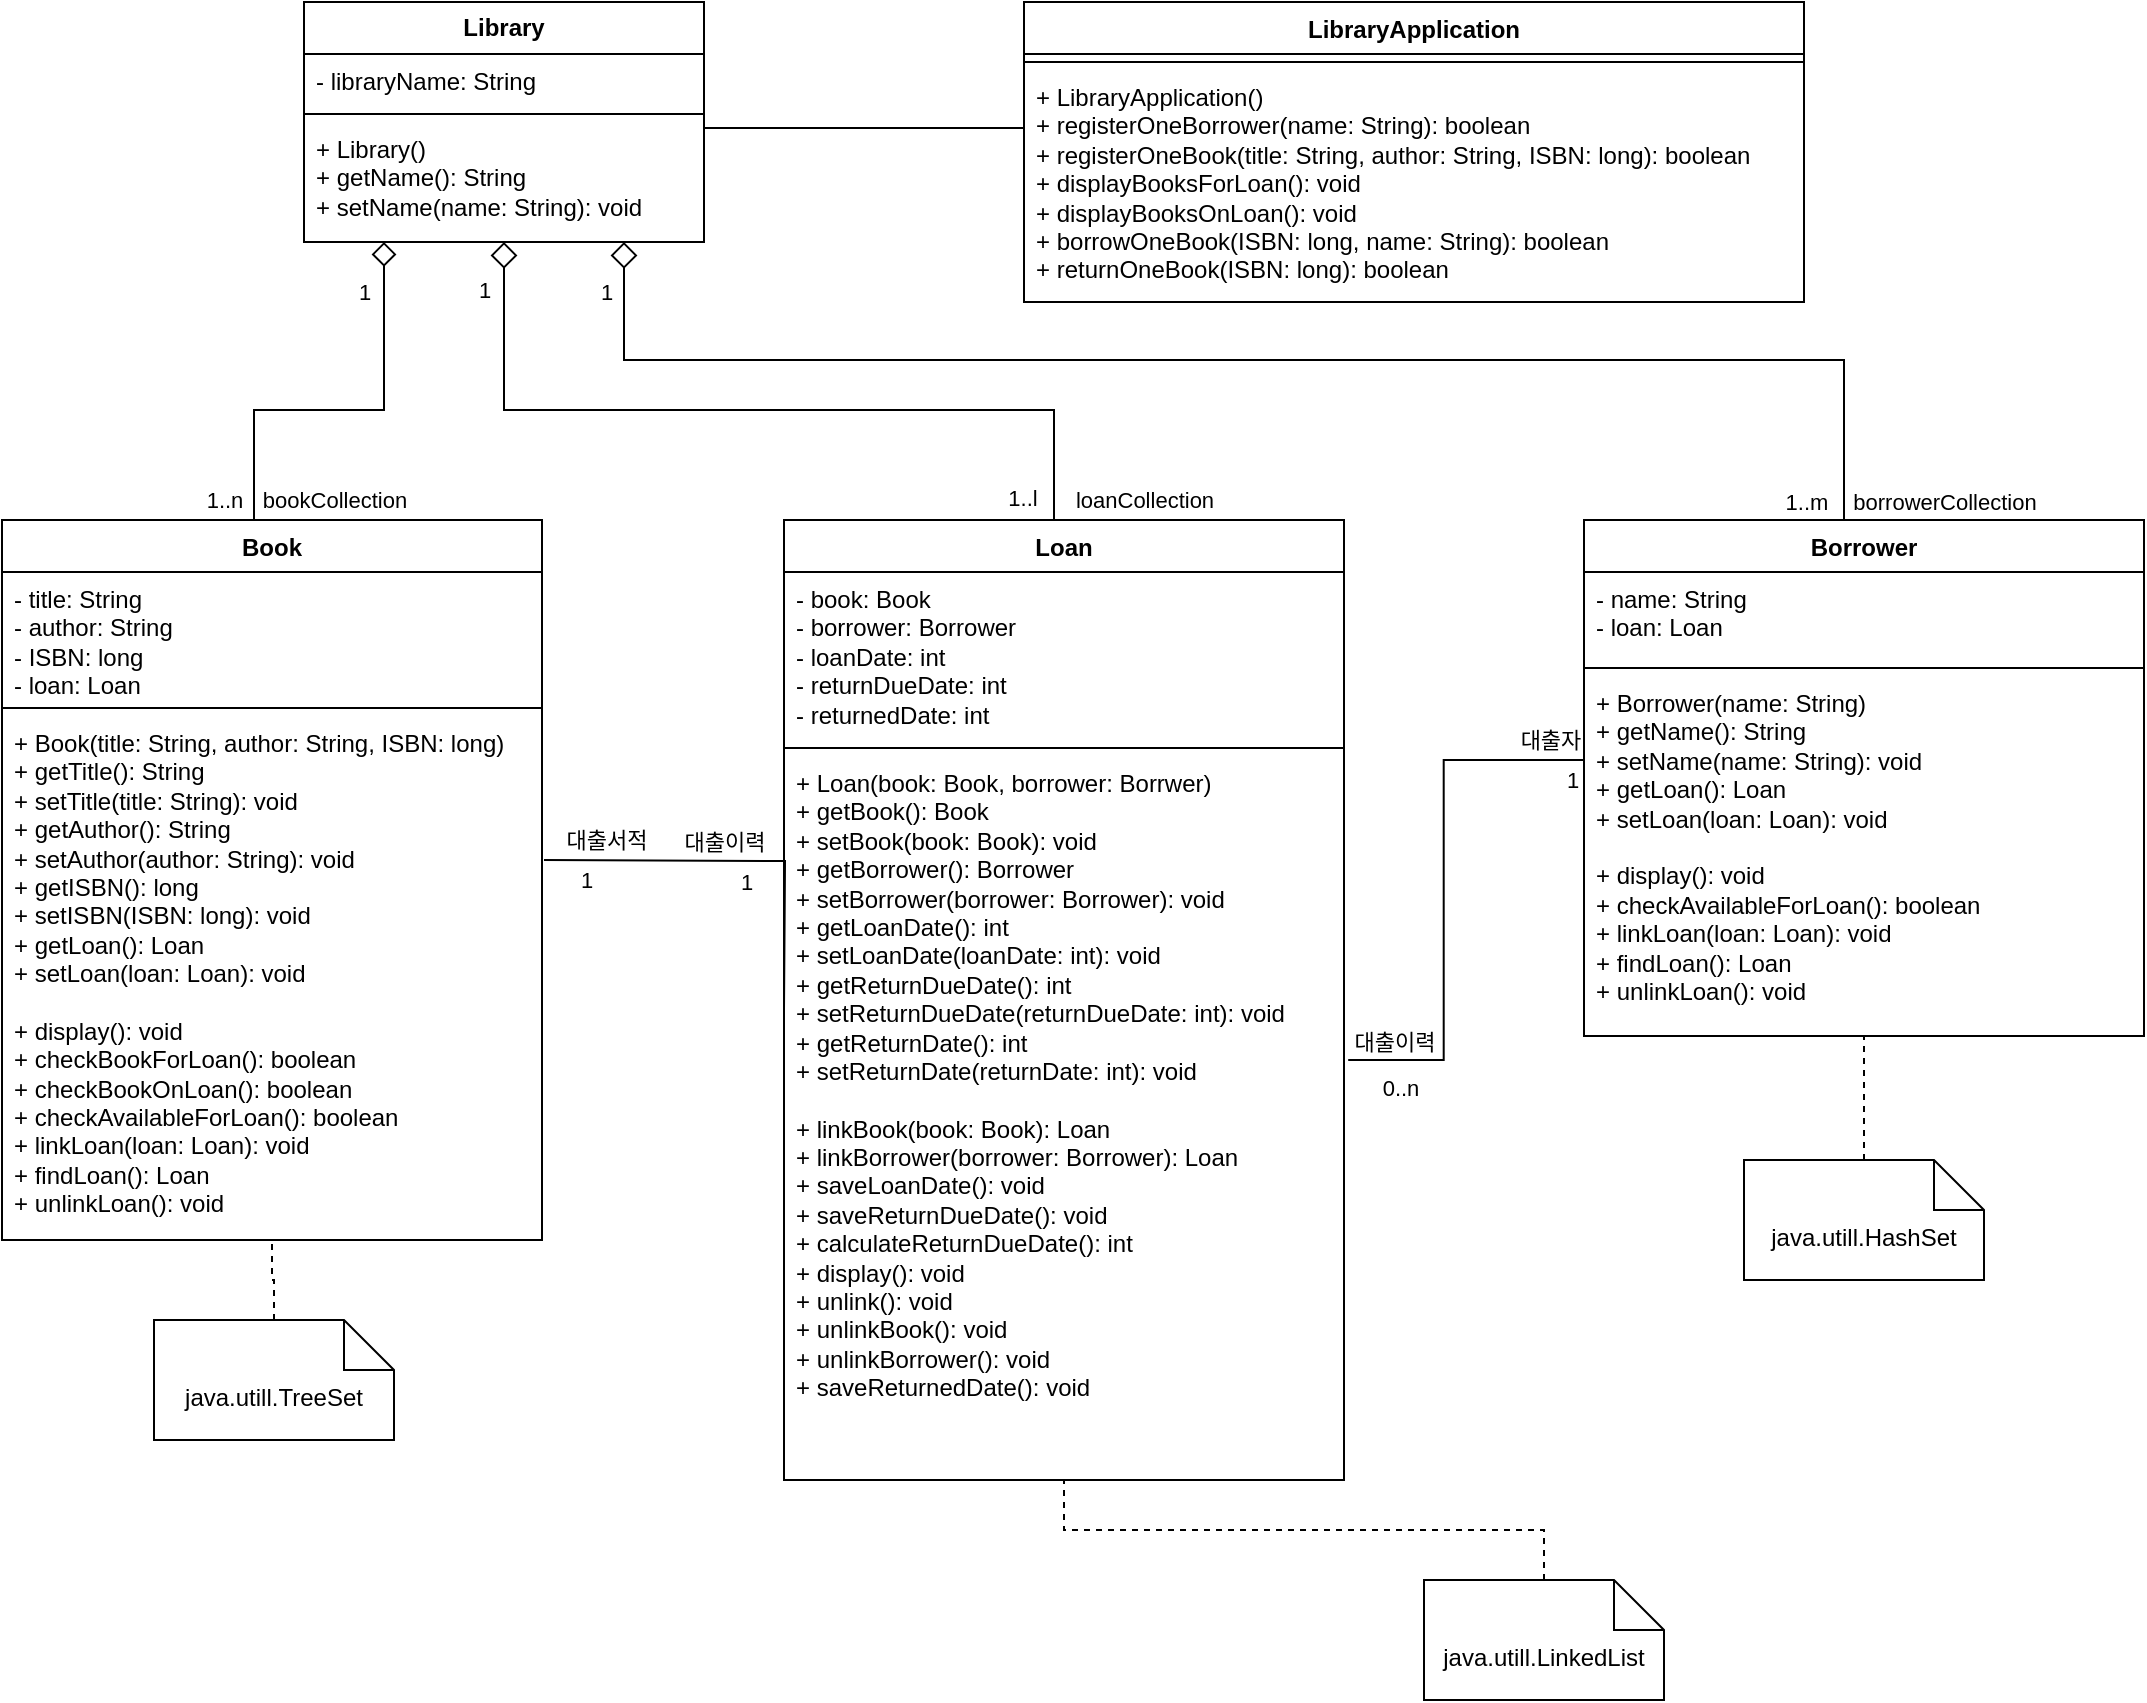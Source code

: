 <mxfile version="22.1.5" type="google">
  <diagram name="Page-1" id="c4acf3e9-155e-7222-9cf6-157b1a14988f">
    <mxGraphModel grid="1" page="1" gridSize="10" guides="1" tooltips="1" connect="1" arrows="1" fold="1" pageScale="1" pageWidth="850" pageHeight="1100" background="none" math="0" shadow="0">
      <root>
        <mxCell id="0" />
        <mxCell id="1" parent="0" />
        <mxCell id="Milk-nHkZDeJSsroibHT-47" style="edgeStyle=orthogonalEdgeStyle;rounded=0;orthogonalLoop=1;jettySize=auto;html=1;exitX=1;exitY=0.5;exitDx=0;exitDy=0;endArrow=none;endFill=0;" edge="1" parent="1" source="4uGhfkRg-FRaIyeT05ik-1" target="Milk-nHkZDeJSsroibHT-5">
          <mxGeometry relative="1" as="geometry">
            <Array as="points">
              <mxPoint x="-350" y="124" />
              <mxPoint x="-350" y="124" />
            </Array>
          </mxGeometry>
        </mxCell>
        <mxCell id="Milk-nHkZDeJSsroibHT-5" value="LibraryApplication" style="swimlane;fontStyle=1;align=center;verticalAlign=top;childLayout=stackLayout;horizontal=1;startSize=26;horizontalStack=0;resizeParent=1;resizeParentMax=0;resizeLast=0;collapsible=1;marginBottom=0;whiteSpace=wrap;html=1;" vertex="1" parent="1">
          <mxGeometry x="-280" y="61" width="390" height="150" as="geometry">
            <mxRectangle x="440" y="47" width="150" height="30" as="alternateBounds" />
          </mxGeometry>
        </mxCell>
        <mxCell id="Milk-nHkZDeJSsroibHT-7" value="" style="line;strokeWidth=1;fillColor=none;align=left;verticalAlign=middle;spacingTop=-1;spacingLeft=3;spacingRight=3;rotatable=0;labelPosition=right;points=[];portConstraint=eastwest;strokeColor=inherit;" vertex="1" parent="Milk-nHkZDeJSsroibHT-5">
          <mxGeometry y="26" width="390" height="8" as="geometry" />
        </mxCell>
        <mxCell id="Milk-nHkZDeJSsroibHT-8" value="+ LibraryApplication()&lt;br&gt;+ registerOneBorrower(name: String): boolean&lt;br&gt;+ registerOneBook(title: String, author: String, ISBN: long): boolean&lt;br&gt;+ displayBooksForLoan(): void&lt;br&gt;+ displayBooksOnLoan(): void&lt;br&gt;+&amp;nbsp;borrowOneBook(ISBN: long, name: String): boolean&lt;br&gt;+ returnOneBook(ISBN: long): boolean" style="text;strokeColor=none;fillColor=none;align=left;verticalAlign=top;spacingLeft=4;spacingRight=4;overflow=hidden;rotatable=0;points=[[0,0.5],[1,0.5]];portConstraint=eastwest;whiteSpace=wrap;html=1;" vertex="1" parent="Milk-nHkZDeJSsroibHT-5">
          <mxGeometry y="34" width="390" height="116" as="geometry" />
        </mxCell>
        <mxCell id="Milk-nHkZDeJSsroibHT-17" style="edgeStyle=orthogonalEdgeStyle;rounded=0;orthogonalLoop=1;jettySize=auto;html=1;exitX=0.5;exitY=0;exitDx=0;exitDy=0;endArrow=diamond;endFill=0;strokeWidth=1;endSize=10;" edge="1" parent="1" source="Milk-nHkZDeJSsroibHT-13" target="4uGhfkRg-FRaIyeT05ik-1">
          <mxGeometry relative="1" as="geometry">
            <mxPoint x="-570" y="144" as="targetPoint" />
            <Array as="points">
              <mxPoint x="-665" y="265" />
              <mxPoint x="-600" y="265" />
            </Array>
          </mxGeometry>
        </mxCell>
        <mxCell id="Milk-nHkZDeJSsroibHT-38" value="1..n" style="edgeLabel;html=1;align=center;verticalAlign=middle;resizable=0;points=[];" connectable="0" vertex="1" parent="Milk-nHkZDeJSsroibHT-17">
          <mxGeometry x="-0.849" y="2" relative="1" as="geometry">
            <mxPoint x="-13" y="-3" as="offset" />
          </mxGeometry>
        </mxCell>
        <mxCell id="Milk-nHkZDeJSsroibHT-39" value="bookCollection" style="edgeLabel;html=1;align=center;verticalAlign=middle;resizable=0;points=[];" connectable="0" vertex="1" parent="Milk-nHkZDeJSsroibHT-17">
          <mxGeometry x="-0.906" y="1" relative="1" as="geometry">
            <mxPoint x="41" y="-9" as="offset" />
          </mxGeometry>
        </mxCell>
        <mxCell id="Milk-nHkZDeJSsroibHT-44" value="1" style="edgeLabel;html=1;align=center;verticalAlign=middle;resizable=0;points=[];" connectable="0" vertex="1" parent="Milk-nHkZDeJSsroibHT-17">
          <mxGeometry x="0.853" y="-1" relative="1" as="geometry">
            <mxPoint x="-11" y="9" as="offset" />
          </mxGeometry>
        </mxCell>
        <mxCell id="Milk-nHkZDeJSsroibHT-26" style="edgeStyle=orthogonalEdgeStyle;rounded=0;orthogonalLoop=1;jettySize=auto;html=1;endArrow=none;endFill=0;" edge="1" parent="1">
          <mxGeometry relative="1" as="geometry">
            <Array as="points" />
            <mxPoint x="-520" y="489.999" as="sourcePoint" />
            <mxPoint x="-400" y="564.97" as="targetPoint" />
          </mxGeometry>
        </mxCell>
        <mxCell id="Milk-nHkZDeJSsroibHT-35" value="1" style="edgeLabel;html=1;align=center;verticalAlign=middle;resizable=0;points=[];" connectable="0" vertex="1" parent="Milk-nHkZDeJSsroibHT-26">
          <mxGeometry x="-0.556" y="-2" relative="1" as="geometry">
            <mxPoint x="-23" y="8" as="offset" />
          </mxGeometry>
        </mxCell>
        <mxCell id="Milk-nHkZDeJSsroibHT-36" value="대출서적" style="edgeLabel;html=1;align=center;verticalAlign=middle;resizable=0;points=[];" connectable="0" vertex="1" parent="Milk-nHkZDeJSsroibHT-26">
          <mxGeometry x="-0.657" y="3" relative="1" as="geometry">
            <mxPoint x="-3" y="-7" as="offset" />
          </mxGeometry>
        </mxCell>
        <mxCell id="Milk-nHkZDeJSsroibHT-37" value="대출이력" style="edgeLabel;html=1;align=center;verticalAlign=middle;resizable=0;points=[];" connectable="0" vertex="1" parent="Milk-nHkZDeJSsroibHT-26">
          <mxGeometry x="0.79" y="3" relative="1" as="geometry">
            <mxPoint x="-33" y="-64" as="offset" />
          </mxGeometry>
        </mxCell>
        <mxCell id="Milk-nHkZDeJSsroibHT-13" value="Book" style="swimlane;fontStyle=1;align=center;verticalAlign=top;childLayout=stackLayout;horizontal=1;startSize=26;horizontalStack=0;resizeParent=1;resizeParentMax=0;resizeLast=0;collapsible=1;marginBottom=0;whiteSpace=wrap;html=1;" vertex="1" parent="1">
          <mxGeometry x="-791" y="320" width="270" height="360" as="geometry" />
        </mxCell>
        <mxCell id="Milk-nHkZDeJSsroibHT-14" value="- title: String&lt;br&gt;- author: String&lt;br&gt;- ISBN: long&lt;br&gt;- loan: Loan" style="text;strokeColor=none;fillColor=none;align=left;verticalAlign=top;spacingLeft=4;spacingRight=4;overflow=hidden;rotatable=0;points=[[0,0.5],[1,0.5]];portConstraint=eastwest;whiteSpace=wrap;html=1;" vertex="1" parent="Milk-nHkZDeJSsroibHT-13">
          <mxGeometry y="26" width="270" height="64" as="geometry" />
        </mxCell>
        <mxCell id="Milk-nHkZDeJSsroibHT-15" value="" style="line;strokeWidth=1;fillColor=none;align=left;verticalAlign=middle;spacingTop=-1;spacingLeft=3;spacingRight=3;rotatable=0;labelPosition=right;points=[];portConstraint=eastwest;strokeColor=inherit;" vertex="1" parent="Milk-nHkZDeJSsroibHT-13">
          <mxGeometry y="90" width="270" height="8" as="geometry" />
        </mxCell>
        <mxCell id="Milk-nHkZDeJSsroibHT-16" value="+ Book(title: String, author: String, ISBN: long)&lt;br&gt;+ getTitle(): String&lt;br&gt;+ setTitle(title: String): void&lt;br&gt;+ getAuthor(): String&lt;br style=&quot;border-color: var(--border-color);&quot;&gt;+ setAuthor(author: String): void&lt;br&gt;+ getISBN(): long&lt;br style=&quot;border-color: var(--border-color);&quot;&gt;+ setISBN(ISBN: long): void&lt;br&gt;+ getLoan(): Loan&lt;br&gt;+ setLoan(loan: Loan): void&lt;br&gt;&lt;br&gt;+ display(): void&lt;br&gt;+ checkBookForLoan(): boolean&lt;br&gt;+ checkBookOnLoan(): boolean&lt;br&gt;+ checkAvailableForLoan(): boolean&lt;br&gt;+ linkLoan(loan: Loan): void&lt;br&gt;+ findLoan(): Loan&lt;br&gt;+ unlinkLoan(): void" style="text;strokeColor=none;fillColor=none;align=left;verticalAlign=top;spacingLeft=4;spacingRight=4;overflow=hidden;rotatable=0;points=[[0,0.5],[1,0.5]];portConstraint=eastwest;whiteSpace=wrap;html=1;" vertex="1" parent="Milk-nHkZDeJSsroibHT-13">
          <mxGeometry y="98" width="270" height="262" as="geometry" />
        </mxCell>
        <mxCell id="Milk-nHkZDeJSsroibHT-18" value="Loan" style="swimlane;fontStyle=1;align=center;verticalAlign=top;childLayout=stackLayout;horizontal=1;startSize=26;horizontalStack=0;resizeParent=1;resizeParentMax=0;resizeLast=0;collapsible=1;marginBottom=0;whiteSpace=wrap;html=1;" vertex="1" parent="1">
          <mxGeometry x="-400" y="320" width="280" height="480" as="geometry">
            <mxRectangle x="-400" y="320" width="70" height="30" as="alternateBounds" />
          </mxGeometry>
        </mxCell>
        <mxCell id="Milk-nHkZDeJSsroibHT-19" value="- book: Book&lt;br&gt;- borrower: Borrower&lt;br&gt;- loanDate: int&lt;br&gt;- returnDueDate: int&lt;br&gt;- returnedDate: int" style="text;strokeColor=none;fillColor=none;align=left;verticalAlign=top;spacingLeft=4;spacingRight=4;overflow=hidden;rotatable=0;points=[[0,0.5],[1,0.5]];portConstraint=eastwest;whiteSpace=wrap;html=1;" vertex="1" parent="Milk-nHkZDeJSsroibHT-18">
          <mxGeometry y="26" width="280" height="84" as="geometry" />
        </mxCell>
        <mxCell id="Milk-nHkZDeJSsroibHT-20" value="" style="line;strokeWidth=1;fillColor=none;align=left;verticalAlign=middle;spacingTop=-1;spacingLeft=3;spacingRight=3;rotatable=0;labelPosition=right;points=[];portConstraint=eastwest;strokeColor=inherit;" vertex="1" parent="Milk-nHkZDeJSsroibHT-18">
          <mxGeometry y="110" width="280" height="8" as="geometry" />
        </mxCell>
        <mxCell id="Milk-nHkZDeJSsroibHT-21" value="+ Loan(book: Book, borrower: Borrwer)&lt;br&gt;+ getBook(): Book&lt;br style=&quot;border-color: var(--border-color);&quot;&gt;+ setBook(book: Book): void&lt;br&gt;+ getBorrower(): Borrower&lt;br style=&quot;border-color: var(--border-color);&quot;&gt;+ setBorrower(borrower: Borrower): void&lt;br&gt;+ getLoanDate(): int&lt;br style=&quot;border-color: var(--border-color);&quot;&gt;+ setLoanDate(loanDate: int): void&lt;br&gt;+ getReturnDueDate(): int&lt;br style=&quot;border-color: var(--border-color);&quot;&gt;+ setReturnDueDate(returnDueDate: int): void&lt;br&gt;+ getReturnDate(): int&lt;br style=&quot;border-color: var(--border-color);&quot;&gt;+ setReturnDate(returnDate: int): void&lt;br&gt;&lt;br&gt;+ linkBook(book: Book): Loan&lt;br&gt;+ linkBorrower(borrower: Borrower): Loan&lt;br&gt;+ saveLoanDate(): void&lt;br&gt;+ saveReturnDueDate(): void&lt;br&gt;+ calculateReturnDueDate(): int&lt;br&gt;+ display(): void&lt;br&gt;+ unlink(): void&lt;br&gt;+ unlinkBook(): void&lt;br&gt;+ unlinkBorrower(): void&lt;br&gt;+ saveReturnedDate(): void" style="text;strokeColor=none;fillColor=none;align=left;verticalAlign=top;spacingLeft=4;spacingRight=4;overflow=hidden;rotatable=0;points=[[0,0.5],[1,0.5]];portConstraint=eastwest;whiteSpace=wrap;html=1;" vertex="1" parent="Milk-nHkZDeJSsroibHT-18">
          <mxGeometry y="118" width="280" height="362" as="geometry" />
        </mxCell>
        <mxCell id="Milk-nHkZDeJSsroibHT-27" style="edgeStyle=orthogonalEdgeStyle;rounded=0;orthogonalLoop=1;jettySize=auto;html=1;endArrow=none;endFill=0;entryX=1.008;entryY=0.422;entryDx=0;entryDy=0;entryPerimeter=0;" edge="1" parent="1">
          <mxGeometry relative="1" as="geometry">
            <Array as="points">
              <mxPoint x="-70.17" y="440" />
              <mxPoint x="-70.17" y="590" />
              <mxPoint x="-118.17" y="590" />
            </Array>
            <mxPoint x="-0.17" y="440" as="sourcePoint" />
            <mxPoint x="-117.93" y="590.764" as="targetPoint" />
          </mxGeometry>
        </mxCell>
        <mxCell id="Milk-nHkZDeJSsroibHT-30" value="0..n" style="edgeLabel;html=1;align=center;verticalAlign=middle;resizable=0;points=[];" connectable="0" vertex="1" parent="Milk-nHkZDeJSsroibHT-27">
          <mxGeometry x="0.491" relative="1" as="geometry">
            <mxPoint x="-22" y="34" as="offset" />
          </mxGeometry>
        </mxCell>
        <mxCell id="Milk-nHkZDeJSsroibHT-31" value="1" style="edgeLabel;html=1;align=center;verticalAlign=middle;resizable=0;points=[];" connectable="0" vertex="1" parent="Milk-nHkZDeJSsroibHT-27">
          <mxGeometry x="-0.742" relative="1" as="geometry">
            <mxPoint x="28" y="10" as="offset" />
          </mxGeometry>
        </mxCell>
        <mxCell id="Milk-nHkZDeJSsroibHT-32" value="대출이력" style="edgeLabel;html=1;align=center;verticalAlign=middle;resizable=0;points=[];" connectable="0" vertex="1" parent="Milk-nHkZDeJSsroibHT-27">
          <mxGeometry x="0.36" y="-1" relative="1" as="geometry">
            <mxPoint x="-24" y="28" as="offset" />
          </mxGeometry>
        </mxCell>
        <mxCell id="Milk-nHkZDeJSsroibHT-33" value="대출자" style="edgeLabel;html=1;align=center;verticalAlign=middle;resizable=0;points=[];" connectable="0" vertex="1" parent="Milk-nHkZDeJSsroibHT-27">
          <mxGeometry x="-0.503" relative="1" as="geometry">
            <mxPoint x="49" y="-10" as="offset" />
          </mxGeometry>
        </mxCell>
        <mxCell id="Milk-nHkZDeJSsroibHT-29" style="edgeStyle=orthogonalEdgeStyle;rounded=0;orthogonalLoop=1;jettySize=auto;html=1;exitX=0.5;exitY=0;exitDx=0;exitDy=0;endArrow=diamond;endFill=0;startSize=6;endSize=11;" edge="1" parent="1" source="Milk-nHkZDeJSsroibHT-22" target="4uGhfkRg-FRaIyeT05ik-1">
          <mxGeometry relative="1" as="geometry">
            <mxPoint x="-490" y="144" as="targetPoint" />
            <Array as="points">
              <mxPoint x="130" y="320" />
              <mxPoint x="130" y="240" />
              <mxPoint x="-480" y="240" />
            </Array>
          </mxGeometry>
        </mxCell>
        <mxCell id="Milk-nHkZDeJSsroibHT-42" value="1..m" style="edgeLabel;html=1;align=center;verticalAlign=middle;resizable=0;points=[];" connectable="0" vertex="1" parent="Milk-nHkZDeJSsroibHT-29">
          <mxGeometry x="-0.98" y="-1" relative="1" as="geometry">
            <mxPoint x="-22" y="-8" as="offset" />
          </mxGeometry>
        </mxCell>
        <mxCell id="Milk-nHkZDeJSsroibHT-43" value="borrowerCollection" style="edgeLabel;html=1;align=center;verticalAlign=middle;resizable=0;points=[];" connectable="0" vertex="1" parent="Milk-nHkZDeJSsroibHT-29">
          <mxGeometry x="-0.969" relative="1" as="geometry">
            <mxPoint x="50" y="-7" as="offset" />
          </mxGeometry>
        </mxCell>
        <mxCell id="Milk-nHkZDeJSsroibHT-46" value="1" style="edgeLabel;html=1;align=center;verticalAlign=middle;resizable=0;points=[];" connectable="0" vertex="1" parent="Milk-nHkZDeJSsroibHT-29">
          <mxGeometry x="0.945" y="3" relative="1" as="geometry">
            <mxPoint x="-6" y="4" as="offset" />
          </mxGeometry>
        </mxCell>
        <mxCell id="Milk-nHkZDeJSsroibHT-22" value="Borrower" style="swimlane;fontStyle=1;align=center;verticalAlign=top;childLayout=stackLayout;horizontal=1;startSize=26;horizontalStack=0;resizeParent=1;resizeParentMax=0;resizeLast=0;collapsible=1;marginBottom=0;whiteSpace=wrap;html=1;" vertex="1" parent="1">
          <mxGeometry y="320" width="280" height="258" as="geometry" />
        </mxCell>
        <mxCell id="Milk-nHkZDeJSsroibHT-23" value="- name: String&lt;br&gt;- loan: Loan" style="text;strokeColor=none;fillColor=none;align=left;verticalAlign=top;spacingLeft=4;spacingRight=4;overflow=hidden;rotatable=0;points=[[0,0.5],[1,0.5]];portConstraint=eastwest;whiteSpace=wrap;html=1;" vertex="1" parent="Milk-nHkZDeJSsroibHT-22">
          <mxGeometry y="26" width="280" height="44" as="geometry" />
        </mxCell>
        <mxCell id="Milk-nHkZDeJSsroibHT-24" value="" style="line;strokeWidth=1;fillColor=none;align=left;verticalAlign=middle;spacingTop=-1;spacingLeft=3;spacingRight=3;rotatable=0;labelPosition=right;points=[];portConstraint=eastwest;strokeColor=inherit;" vertex="1" parent="Milk-nHkZDeJSsroibHT-22">
          <mxGeometry y="70" width="280" height="8" as="geometry" />
        </mxCell>
        <mxCell id="Milk-nHkZDeJSsroibHT-25" value="+ Borrower(name: String)&lt;br&gt;+ getName(): String&lt;br&gt;+ setName(name: String): void&lt;br&gt;+ getLoan(): Loan&lt;br style=&quot;border-color: var(--border-color);&quot;&gt;+ setLoan(loan: Loan): void&lt;br&gt;&lt;br&gt;+ display(): void&lt;br&gt;+ checkAvailableForLoan(): boolean&lt;br&gt;+ linkLoan(loan: Loan): void&lt;br&gt;+ findLoan(): Loan&lt;br&gt;+ unlinkLoan(): void" style="text;strokeColor=none;fillColor=none;align=left;verticalAlign=top;spacingLeft=4;spacingRight=4;overflow=hidden;rotatable=0;points=[[0,0.5],[1,0.5]];portConstraint=eastwest;whiteSpace=wrap;html=1;" vertex="1" parent="Milk-nHkZDeJSsroibHT-22">
          <mxGeometry y="78" width="280" height="180" as="geometry" />
        </mxCell>
        <mxCell id="Milk-nHkZDeJSsroibHT-28" style="edgeStyle=orthogonalEdgeStyle;rounded=0;orthogonalLoop=1;jettySize=auto;html=1;exitX=0.5;exitY=0;exitDx=0;exitDy=0;endArrow=diamond;endFill=0;endSize=11;" edge="1" parent="1" source="Milk-nHkZDeJSsroibHT-18" target="4uGhfkRg-FRaIyeT05ik-1">
          <mxGeometry relative="1" as="geometry">
            <mxPoint x="-530" y="144.0" as="targetPoint" />
            <Array as="points">
              <mxPoint x="-265" y="320" />
              <mxPoint x="-265" y="265" />
              <mxPoint x="-540" y="265" />
            </Array>
          </mxGeometry>
        </mxCell>
        <mxCell id="Milk-nHkZDeJSsroibHT-40" value="1..l" style="edgeLabel;html=1;align=center;verticalAlign=middle;resizable=0;points=[];" connectable="0" vertex="1" parent="Milk-nHkZDeJSsroibHT-28">
          <mxGeometry x="-0.953" y="2" relative="1" as="geometry">
            <mxPoint x="-14" y="-6" as="offset" />
          </mxGeometry>
        </mxCell>
        <mxCell id="Milk-nHkZDeJSsroibHT-41" value="loanCollection" style="edgeLabel;html=1;align=center;verticalAlign=middle;resizable=0;points=[];" connectable="0" vertex="1" parent="Milk-nHkZDeJSsroibHT-28">
          <mxGeometry x="-0.945" y="-3" relative="1" as="geometry">
            <mxPoint x="42" y="-4" as="offset" />
          </mxGeometry>
        </mxCell>
        <mxCell id="Milk-nHkZDeJSsroibHT-45" value="1" style="edgeLabel;html=1;align=center;verticalAlign=middle;resizable=0;points=[];" connectable="0" vertex="1" parent="Milk-nHkZDeJSsroibHT-28">
          <mxGeometry x="0.879" y="3" relative="1" as="geometry">
            <mxPoint x="-7" y="-2" as="offset" />
          </mxGeometry>
        </mxCell>
        <mxCell id="ayakNGwaA3T7NY6vzEdv-8" style="edgeStyle=orthogonalEdgeStyle;rounded=0;orthogonalLoop=1;jettySize=auto;html=1;exitX=0.5;exitY=0;exitDx=0;exitDy=0;exitPerimeter=0;endArrow=none;endFill=0;dashed=1;" edge="1" parent="1" source="ayakNGwaA3T7NY6vzEdv-1" target="Milk-nHkZDeJSsroibHT-13">
          <mxGeometry relative="1" as="geometry" />
        </mxCell>
        <mxCell id="ayakNGwaA3T7NY6vzEdv-1" value="java.utill.TreeSet" style="shape=note2;boundedLbl=1;whiteSpace=wrap;html=1;size=25;verticalAlign=top;align=center;" vertex="1" parent="1">
          <mxGeometry x="-715" y="720" width="120" height="60" as="geometry" />
        </mxCell>
        <mxCell id="ayakNGwaA3T7NY6vzEdv-9" style="edgeStyle=orthogonalEdgeStyle;rounded=0;orthogonalLoop=1;jettySize=auto;html=1;exitX=0.5;exitY=0;exitDx=0;exitDy=0;exitPerimeter=0;endArrow=none;endFill=0;dashed=1;" edge="1" parent="1" source="ayakNGwaA3T7NY6vzEdv-2" target="Milk-nHkZDeJSsroibHT-18">
          <mxGeometry relative="1" as="geometry" />
        </mxCell>
        <mxCell id="ayakNGwaA3T7NY6vzEdv-2" value="java.utill.LinkedList" style="shape=note2;boundedLbl=1;whiteSpace=wrap;html=1;size=25;verticalAlign=top;align=center;" vertex="1" parent="1">
          <mxGeometry x="-80" y="850" width="120" height="60" as="geometry" />
        </mxCell>
        <mxCell id="ayakNGwaA3T7NY6vzEdv-10" style="edgeStyle=orthogonalEdgeStyle;rounded=0;orthogonalLoop=1;jettySize=auto;html=1;exitX=0.5;exitY=0;exitDx=0;exitDy=0;exitPerimeter=0;dashed=1;endArrow=none;endFill=0;" edge="1" parent="1" source="ayakNGwaA3T7NY6vzEdv-3" target="Milk-nHkZDeJSsroibHT-22">
          <mxGeometry relative="1" as="geometry" />
        </mxCell>
        <mxCell id="ayakNGwaA3T7NY6vzEdv-3" value="java.utill.HashSet" style="shape=note2;boundedLbl=1;whiteSpace=wrap;html=1;size=25;verticalAlign=top;align=center;" vertex="1" parent="1">
          <mxGeometry x="80" y="640" width="120" height="60" as="geometry" />
        </mxCell>
        <mxCell id="4uGhfkRg-FRaIyeT05ik-1" value="Library" style="swimlane;fontStyle=1;align=center;verticalAlign=top;childLayout=stackLayout;horizontal=1;startSize=26;horizontalStack=0;resizeParent=1;resizeParentMax=0;resizeLast=0;collapsible=1;marginBottom=0;whiteSpace=wrap;html=1;labelBackgroundColor=default;strokeColor=inherit;strokeWidth=1;spacingLeft=3;spacingRight=3;spacingTop=-1;fontFamily=Helvetica;fontSize=12;fontColor=default;fillColor=none;" vertex="1" parent="1">
          <mxGeometry x="-640" y="61" width="200" height="120" as="geometry" />
        </mxCell>
        <mxCell id="4uGhfkRg-FRaIyeT05ik-2" value="- libraryName: String" style="text;strokeColor=none;fillColor=none;align=left;verticalAlign=top;spacingLeft=4;spacingRight=4;overflow=hidden;rotatable=0;points=[[0,0.5],[1,0.5]];portConstraint=eastwest;whiteSpace=wrap;html=1;fontSize=12;fontFamily=Helvetica;fontColor=default;" vertex="1" parent="4uGhfkRg-FRaIyeT05ik-1">
          <mxGeometry y="26" width="200" height="26" as="geometry" />
        </mxCell>
        <mxCell id="4uGhfkRg-FRaIyeT05ik-3" value="" style="line;strokeWidth=1;fillColor=none;align=left;verticalAlign=middle;spacingTop=-1;spacingLeft=3;spacingRight=3;rotatable=0;labelPosition=right;points=[];portConstraint=eastwest;strokeColor=inherit;labelBackgroundColor=default;fontFamily=Helvetica;fontSize=12;fontColor=default;" vertex="1" parent="4uGhfkRg-FRaIyeT05ik-1">
          <mxGeometry y="52" width="200" height="8" as="geometry" />
        </mxCell>
        <mxCell id="4uGhfkRg-FRaIyeT05ik-4" value="+ Library()&lt;br&gt;+ getName(): String&lt;br&gt;+ setName(name: String): void" style="text;strokeColor=none;fillColor=none;align=left;verticalAlign=top;spacingLeft=4;spacingRight=4;overflow=hidden;rotatable=0;points=[[0,0.5],[1,0.5]];portConstraint=eastwest;whiteSpace=wrap;html=1;fontSize=12;fontFamily=Helvetica;fontColor=default;" vertex="1" parent="4uGhfkRg-FRaIyeT05ik-1">
          <mxGeometry y="60" width="200" height="60" as="geometry" />
        </mxCell>
        <mxCell id="xpj2r9WvfM6ixWFtgQVr-2" value="1" style="edgeLabel;html=1;align=center;verticalAlign=middle;resizable=0;points=[];" connectable="0" vertex="1" parent="1">
          <mxGeometry x="-480.0" y="500.004" as="geometry">
            <mxPoint x="61" y="1" as="offset" />
          </mxGeometry>
        </mxCell>
      </root>
    </mxGraphModel>
  </diagram>
</mxfile>
